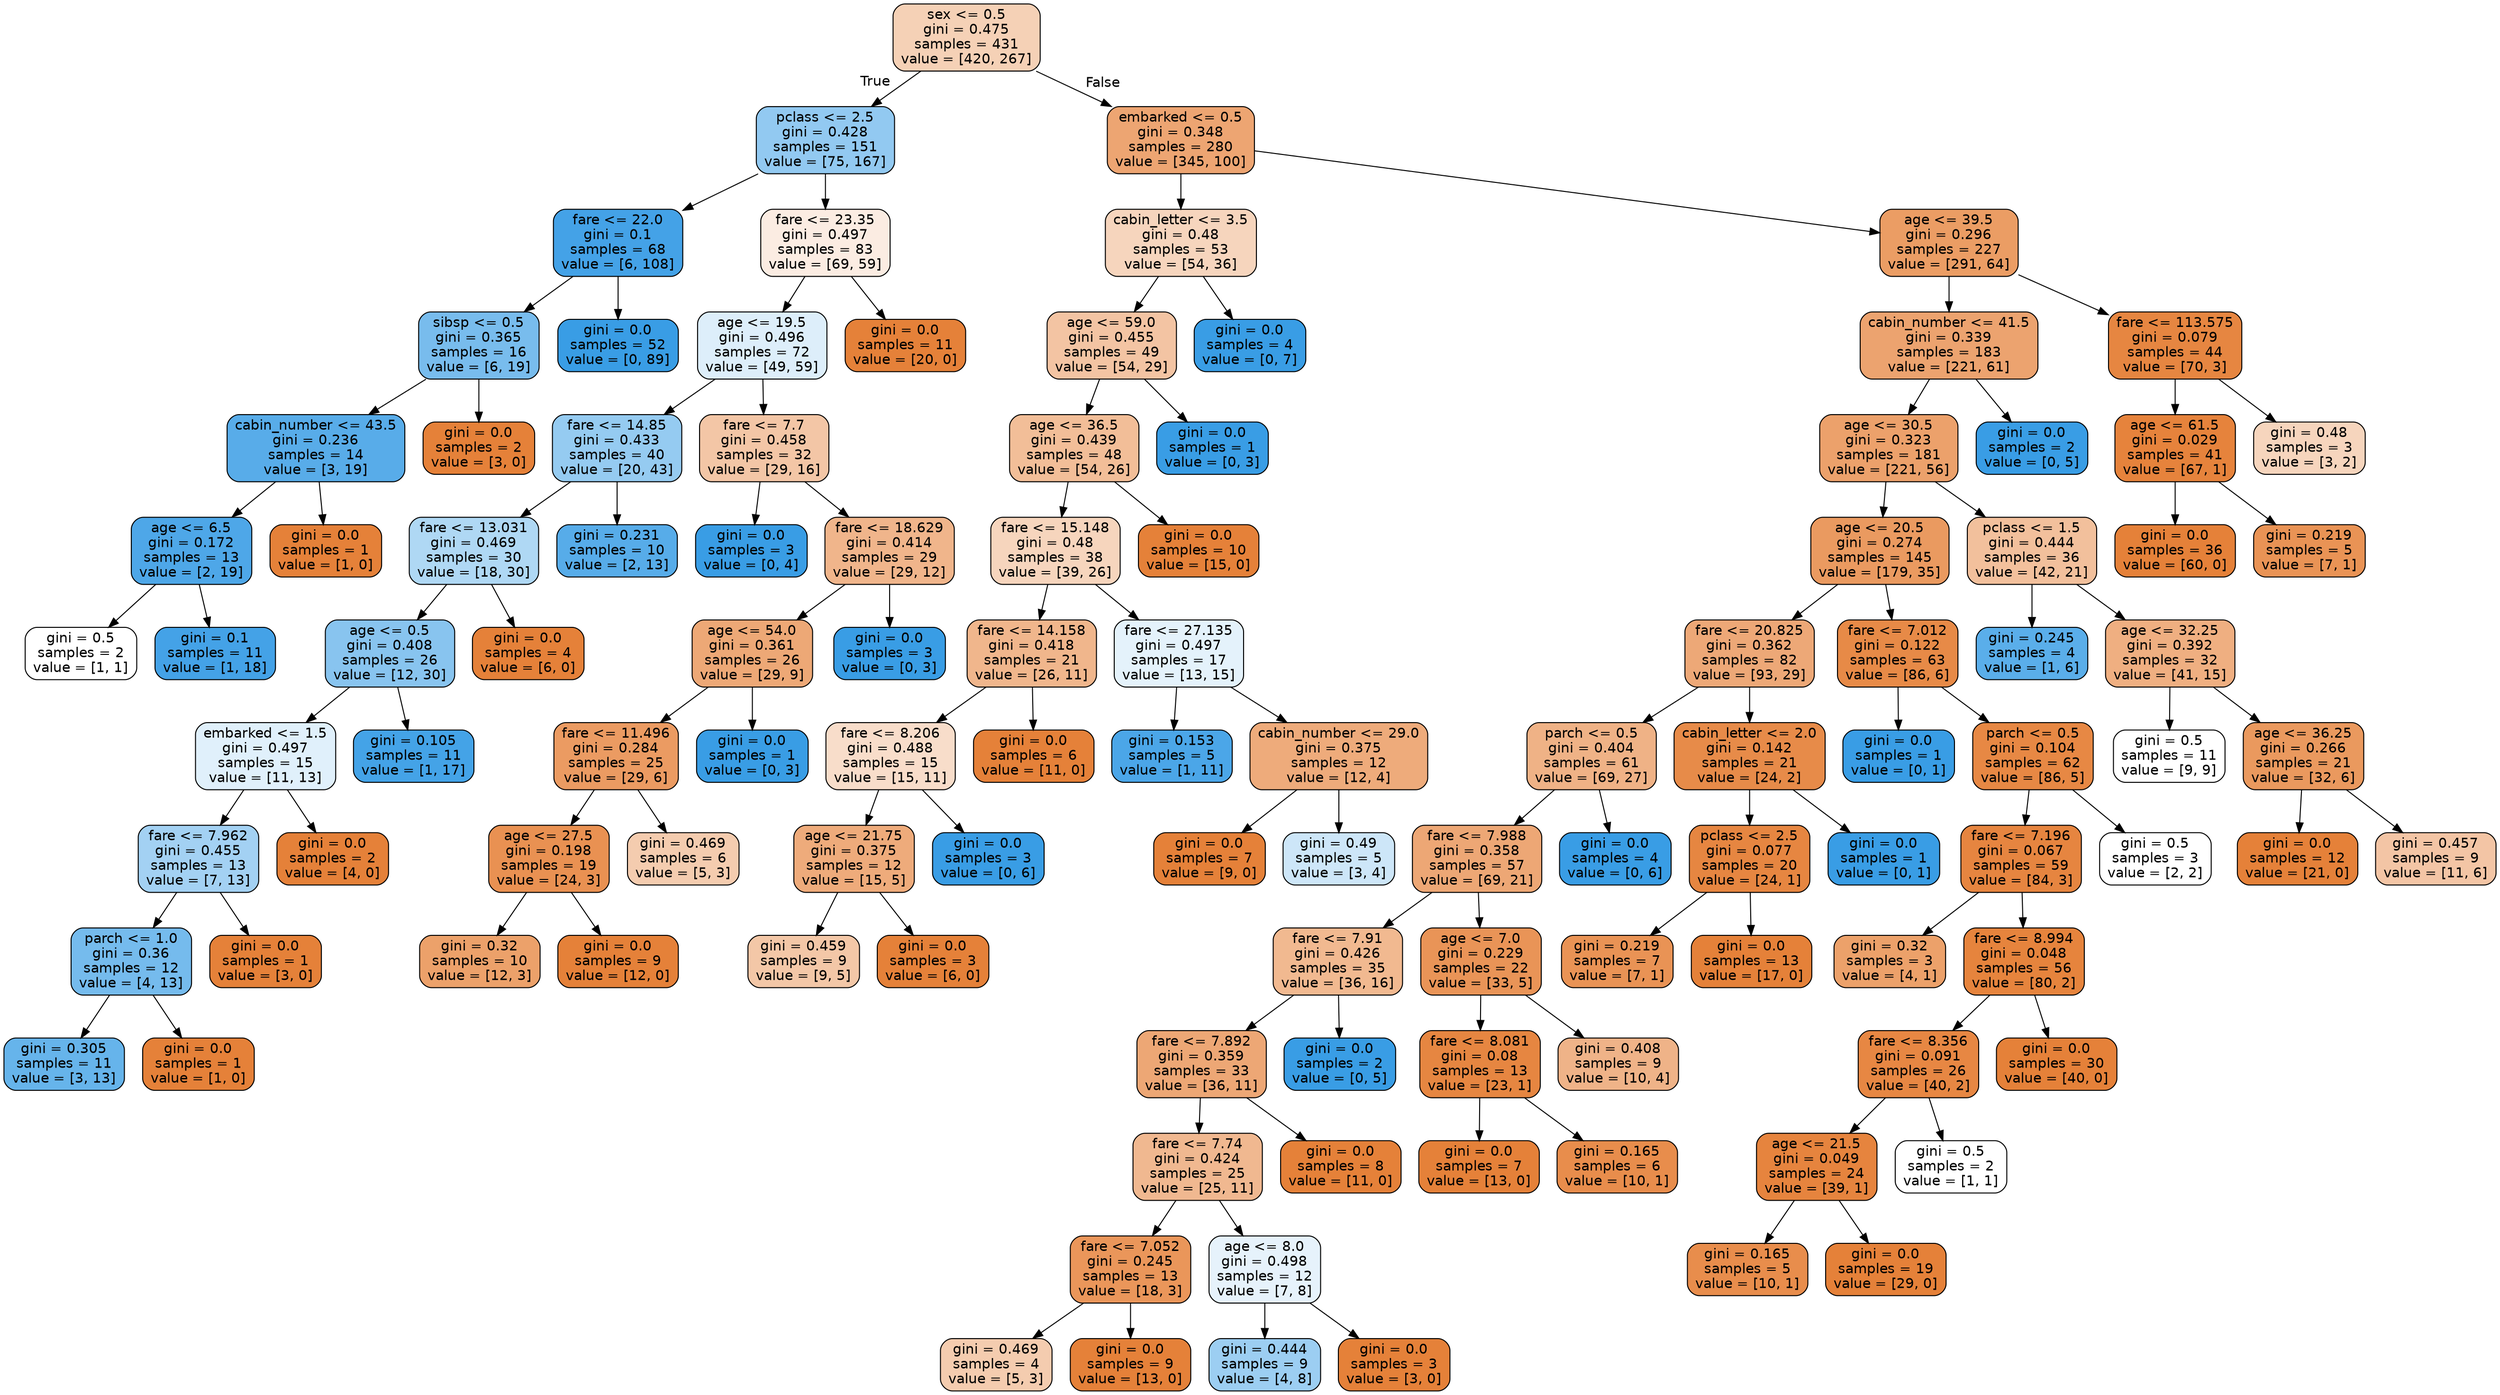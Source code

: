 digraph Tree {
node [shape=box, style="filled, rounded", color="black", fontname=helvetica] ;
edge [fontname=helvetica] ;
0 [label="sex <= 0.5\ngini = 0.475\nsamples = 431\nvalue = [420, 267]", fillcolor="#e581395d"] ;
1 [label="pclass <= 2.5\ngini = 0.428\nsamples = 151\nvalue = [75, 167]", fillcolor="#399de58c"] ;
0 -> 1 [labeldistance=2.5, labelangle=45, headlabel="True"] ;
2 [label="fare <= 22.0\ngini = 0.1\nsamples = 68\nvalue = [6, 108]", fillcolor="#399de5f1"] ;
1 -> 2 ;
3 [label="sibsp <= 0.5\ngini = 0.365\nsamples = 16\nvalue = [6, 19]", fillcolor="#399de5ae"] ;
2 -> 3 ;
4 [label="cabin_number <= 43.5\ngini = 0.236\nsamples = 14\nvalue = [3, 19]", fillcolor="#399de5d7"] ;
3 -> 4 ;
5 [label="age <= 6.5\ngini = 0.172\nsamples = 13\nvalue = [2, 19]", fillcolor="#399de5e4"] ;
4 -> 5 ;
6 [label="gini = 0.5\nsamples = 2\nvalue = [1, 1]", fillcolor="#e5813900"] ;
5 -> 6 ;
7 [label="gini = 0.1\nsamples = 11\nvalue = [1, 18]", fillcolor="#399de5f1"] ;
5 -> 7 ;
8 [label="gini = 0.0\nsamples = 1\nvalue = [1, 0]", fillcolor="#e58139ff"] ;
4 -> 8 ;
9 [label="gini = 0.0\nsamples = 2\nvalue = [3, 0]", fillcolor="#e58139ff"] ;
3 -> 9 ;
10 [label="gini = 0.0\nsamples = 52\nvalue = [0, 89]", fillcolor="#399de5ff"] ;
2 -> 10 ;
11 [label="fare <= 23.35\ngini = 0.497\nsamples = 83\nvalue = [69, 59]", fillcolor="#e5813925"] ;
1 -> 11 ;
12 [label="age <= 19.5\ngini = 0.496\nsamples = 72\nvalue = [49, 59]", fillcolor="#399de52b"] ;
11 -> 12 ;
13 [label="fare <= 14.85\ngini = 0.433\nsamples = 40\nvalue = [20, 43]", fillcolor="#399de588"] ;
12 -> 13 ;
14 [label="fare <= 13.031\ngini = 0.469\nsamples = 30\nvalue = [18, 30]", fillcolor="#399de566"] ;
13 -> 14 ;
15 [label="age <= 0.5\ngini = 0.408\nsamples = 26\nvalue = [12, 30]", fillcolor="#399de599"] ;
14 -> 15 ;
16 [label="embarked <= 1.5\ngini = 0.497\nsamples = 15\nvalue = [11, 13]", fillcolor="#399de527"] ;
15 -> 16 ;
17 [label="fare <= 7.962\ngini = 0.455\nsamples = 13\nvalue = [7, 13]", fillcolor="#399de576"] ;
16 -> 17 ;
18 [label="parch <= 1.0\ngini = 0.36\nsamples = 12\nvalue = [4, 13]", fillcolor="#399de5b1"] ;
17 -> 18 ;
19 [label="gini = 0.305\nsamples = 11\nvalue = [3, 13]", fillcolor="#399de5c4"] ;
18 -> 19 ;
20 [label="gini = 0.0\nsamples = 1\nvalue = [1, 0]", fillcolor="#e58139ff"] ;
18 -> 20 ;
21 [label="gini = 0.0\nsamples = 1\nvalue = [3, 0]", fillcolor="#e58139ff"] ;
17 -> 21 ;
22 [label="gini = 0.0\nsamples = 2\nvalue = [4, 0]", fillcolor="#e58139ff"] ;
16 -> 22 ;
23 [label="gini = 0.105\nsamples = 11\nvalue = [1, 17]", fillcolor="#399de5f0"] ;
15 -> 23 ;
24 [label="gini = 0.0\nsamples = 4\nvalue = [6, 0]", fillcolor="#e58139ff"] ;
14 -> 24 ;
25 [label="gini = 0.231\nsamples = 10\nvalue = [2, 13]", fillcolor="#399de5d8"] ;
13 -> 25 ;
26 [label="fare <= 7.7\ngini = 0.458\nsamples = 32\nvalue = [29, 16]", fillcolor="#e5813972"] ;
12 -> 26 ;
27 [label="gini = 0.0\nsamples = 3\nvalue = [0, 4]", fillcolor="#399de5ff"] ;
26 -> 27 ;
28 [label="fare <= 18.629\ngini = 0.414\nsamples = 29\nvalue = [29, 12]", fillcolor="#e5813995"] ;
26 -> 28 ;
29 [label="age <= 54.0\ngini = 0.361\nsamples = 26\nvalue = [29, 9]", fillcolor="#e58139b0"] ;
28 -> 29 ;
30 [label="fare <= 11.496\ngini = 0.284\nsamples = 25\nvalue = [29, 6]", fillcolor="#e58139ca"] ;
29 -> 30 ;
31 [label="age <= 27.5\ngini = 0.198\nsamples = 19\nvalue = [24, 3]", fillcolor="#e58139df"] ;
30 -> 31 ;
32 [label="gini = 0.32\nsamples = 10\nvalue = [12, 3]", fillcolor="#e58139bf"] ;
31 -> 32 ;
33 [label="gini = 0.0\nsamples = 9\nvalue = [12, 0]", fillcolor="#e58139ff"] ;
31 -> 33 ;
34 [label="gini = 0.469\nsamples = 6\nvalue = [5, 3]", fillcolor="#e5813966"] ;
30 -> 34 ;
35 [label="gini = 0.0\nsamples = 1\nvalue = [0, 3]", fillcolor="#399de5ff"] ;
29 -> 35 ;
36 [label="gini = 0.0\nsamples = 3\nvalue = [0, 3]", fillcolor="#399de5ff"] ;
28 -> 36 ;
37 [label="gini = 0.0\nsamples = 11\nvalue = [20, 0]", fillcolor="#e58139ff"] ;
11 -> 37 ;
38 [label="embarked <= 0.5\ngini = 0.348\nsamples = 280\nvalue = [345, 100]", fillcolor="#e58139b5"] ;
0 -> 38 [labeldistance=2.5, labelangle=-45, headlabel="False"] ;
39 [label="cabin_letter <= 3.5\ngini = 0.48\nsamples = 53\nvalue = [54, 36]", fillcolor="#e5813955"] ;
38 -> 39 ;
40 [label="age <= 59.0\ngini = 0.455\nsamples = 49\nvalue = [54, 29]", fillcolor="#e5813976"] ;
39 -> 40 ;
41 [label="age <= 36.5\ngini = 0.439\nsamples = 48\nvalue = [54, 26]", fillcolor="#e5813984"] ;
40 -> 41 ;
42 [label="fare <= 15.148\ngini = 0.48\nsamples = 38\nvalue = [39, 26]", fillcolor="#e5813955"] ;
41 -> 42 ;
43 [label="fare <= 14.158\ngini = 0.418\nsamples = 21\nvalue = [26, 11]", fillcolor="#e5813993"] ;
42 -> 43 ;
44 [label="fare <= 8.206\ngini = 0.488\nsamples = 15\nvalue = [15, 11]", fillcolor="#e5813944"] ;
43 -> 44 ;
45 [label="age <= 21.75\ngini = 0.375\nsamples = 12\nvalue = [15, 5]", fillcolor="#e58139aa"] ;
44 -> 45 ;
46 [label="gini = 0.459\nsamples = 9\nvalue = [9, 5]", fillcolor="#e5813971"] ;
45 -> 46 ;
47 [label="gini = 0.0\nsamples = 3\nvalue = [6, 0]", fillcolor="#e58139ff"] ;
45 -> 47 ;
48 [label="gini = 0.0\nsamples = 3\nvalue = [0, 6]", fillcolor="#399de5ff"] ;
44 -> 48 ;
49 [label="gini = 0.0\nsamples = 6\nvalue = [11, 0]", fillcolor="#e58139ff"] ;
43 -> 49 ;
50 [label="fare <= 27.135\ngini = 0.497\nsamples = 17\nvalue = [13, 15]", fillcolor="#399de522"] ;
42 -> 50 ;
51 [label="gini = 0.153\nsamples = 5\nvalue = [1, 11]", fillcolor="#399de5e8"] ;
50 -> 51 ;
52 [label="cabin_number <= 29.0\ngini = 0.375\nsamples = 12\nvalue = [12, 4]", fillcolor="#e58139aa"] ;
50 -> 52 ;
53 [label="gini = 0.0\nsamples = 7\nvalue = [9, 0]", fillcolor="#e58139ff"] ;
52 -> 53 ;
54 [label="gini = 0.49\nsamples = 5\nvalue = [3, 4]", fillcolor="#399de540"] ;
52 -> 54 ;
55 [label="gini = 0.0\nsamples = 10\nvalue = [15, 0]", fillcolor="#e58139ff"] ;
41 -> 55 ;
56 [label="gini = 0.0\nsamples = 1\nvalue = [0, 3]", fillcolor="#399de5ff"] ;
40 -> 56 ;
57 [label="gini = 0.0\nsamples = 4\nvalue = [0, 7]", fillcolor="#399de5ff"] ;
39 -> 57 ;
58 [label="age <= 39.5\ngini = 0.296\nsamples = 227\nvalue = [291, 64]", fillcolor="#e58139c7"] ;
38 -> 58 ;
59 [label="cabin_number <= 41.5\ngini = 0.339\nsamples = 183\nvalue = [221, 61]", fillcolor="#e58139b9"] ;
58 -> 59 ;
60 [label="age <= 30.5\ngini = 0.323\nsamples = 181\nvalue = [221, 56]", fillcolor="#e58139be"] ;
59 -> 60 ;
61 [label="age <= 20.5\ngini = 0.274\nsamples = 145\nvalue = [179, 35]", fillcolor="#e58139cd"] ;
60 -> 61 ;
62 [label="fare <= 20.825\ngini = 0.362\nsamples = 82\nvalue = [93, 29]", fillcolor="#e58139af"] ;
61 -> 62 ;
63 [label="parch <= 0.5\ngini = 0.404\nsamples = 61\nvalue = [69, 27]", fillcolor="#e581399b"] ;
62 -> 63 ;
64 [label="fare <= 7.988\ngini = 0.358\nsamples = 57\nvalue = [69, 21]", fillcolor="#e58139b1"] ;
63 -> 64 ;
65 [label="fare <= 7.91\ngini = 0.426\nsamples = 35\nvalue = [36, 16]", fillcolor="#e581398e"] ;
64 -> 65 ;
66 [label="fare <= 7.892\ngini = 0.359\nsamples = 33\nvalue = [36, 11]", fillcolor="#e58139b1"] ;
65 -> 66 ;
67 [label="fare <= 7.74\ngini = 0.424\nsamples = 25\nvalue = [25, 11]", fillcolor="#e581398f"] ;
66 -> 67 ;
68 [label="fare <= 7.052\ngini = 0.245\nsamples = 13\nvalue = [18, 3]", fillcolor="#e58139d4"] ;
67 -> 68 ;
69 [label="gini = 0.469\nsamples = 4\nvalue = [5, 3]", fillcolor="#e5813966"] ;
68 -> 69 ;
70 [label="gini = 0.0\nsamples = 9\nvalue = [13, 0]", fillcolor="#e58139ff"] ;
68 -> 70 ;
71 [label="age <= 8.0\ngini = 0.498\nsamples = 12\nvalue = [7, 8]", fillcolor="#399de520"] ;
67 -> 71 ;
72 [label="gini = 0.444\nsamples = 9\nvalue = [4, 8]", fillcolor="#399de57f"] ;
71 -> 72 ;
73 [label="gini = 0.0\nsamples = 3\nvalue = [3, 0]", fillcolor="#e58139ff"] ;
71 -> 73 ;
74 [label="gini = 0.0\nsamples = 8\nvalue = [11, 0]", fillcolor="#e58139ff"] ;
66 -> 74 ;
75 [label="gini = 0.0\nsamples = 2\nvalue = [0, 5]", fillcolor="#399de5ff"] ;
65 -> 75 ;
76 [label="age <= 7.0\ngini = 0.229\nsamples = 22\nvalue = [33, 5]", fillcolor="#e58139d8"] ;
64 -> 76 ;
77 [label="fare <= 8.081\ngini = 0.08\nsamples = 13\nvalue = [23, 1]", fillcolor="#e58139f4"] ;
76 -> 77 ;
78 [label="gini = 0.0\nsamples = 7\nvalue = [13, 0]", fillcolor="#e58139ff"] ;
77 -> 78 ;
79 [label="gini = 0.165\nsamples = 6\nvalue = [10, 1]", fillcolor="#e58139e6"] ;
77 -> 79 ;
80 [label="gini = 0.408\nsamples = 9\nvalue = [10, 4]", fillcolor="#e5813999"] ;
76 -> 80 ;
81 [label="gini = 0.0\nsamples = 4\nvalue = [0, 6]", fillcolor="#399de5ff"] ;
63 -> 81 ;
82 [label="cabin_letter <= 2.0\ngini = 0.142\nsamples = 21\nvalue = [24, 2]", fillcolor="#e58139ea"] ;
62 -> 82 ;
83 [label="pclass <= 2.5\ngini = 0.077\nsamples = 20\nvalue = [24, 1]", fillcolor="#e58139f4"] ;
82 -> 83 ;
84 [label="gini = 0.219\nsamples = 7\nvalue = [7, 1]", fillcolor="#e58139db"] ;
83 -> 84 ;
85 [label="gini = 0.0\nsamples = 13\nvalue = [17, 0]", fillcolor="#e58139ff"] ;
83 -> 85 ;
86 [label="gini = 0.0\nsamples = 1\nvalue = [0, 1]", fillcolor="#399de5ff"] ;
82 -> 86 ;
87 [label="fare <= 7.012\ngini = 0.122\nsamples = 63\nvalue = [86, 6]", fillcolor="#e58139ed"] ;
61 -> 87 ;
88 [label="gini = 0.0\nsamples = 1\nvalue = [0, 1]", fillcolor="#399de5ff"] ;
87 -> 88 ;
89 [label="parch <= 0.5\ngini = 0.104\nsamples = 62\nvalue = [86, 5]", fillcolor="#e58139f0"] ;
87 -> 89 ;
90 [label="fare <= 7.196\ngini = 0.067\nsamples = 59\nvalue = [84, 3]", fillcolor="#e58139f6"] ;
89 -> 90 ;
91 [label="gini = 0.32\nsamples = 3\nvalue = [4, 1]", fillcolor="#e58139bf"] ;
90 -> 91 ;
92 [label="fare <= 8.994\ngini = 0.048\nsamples = 56\nvalue = [80, 2]", fillcolor="#e58139f9"] ;
90 -> 92 ;
93 [label="fare <= 8.356\ngini = 0.091\nsamples = 26\nvalue = [40, 2]", fillcolor="#e58139f2"] ;
92 -> 93 ;
94 [label="age <= 21.5\ngini = 0.049\nsamples = 24\nvalue = [39, 1]", fillcolor="#e58139f8"] ;
93 -> 94 ;
95 [label="gini = 0.165\nsamples = 5\nvalue = [10, 1]", fillcolor="#e58139e6"] ;
94 -> 95 ;
96 [label="gini = 0.0\nsamples = 19\nvalue = [29, 0]", fillcolor="#e58139ff"] ;
94 -> 96 ;
97 [label="gini = 0.5\nsamples = 2\nvalue = [1, 1]", fillcolor="#e5813900"] ;
93 -> 97 ;
98 [label="gini = 0.0\nsamples = 30\nvalue = [40, 0]", fillcolor="#e58139ff"] ;
92 -> 98 ;
99 [label="gini = 0.5\nsamples = 3\nvalue = [2, 2]", fillcolor="#e5813900"] ;
89 -> 99 ;
100 [label="pclass <= 1.5\ngini = 0.444\nsamples = 36\nvalue = [42, 21]", fillcolor="#e581397f"] ;
60 -> 100 ;
101 [label="gini = 0.245\nsamples = 4\nvalue = [1, 6]", fillcolor="#399de5d4"] ;
100 -> 101 ;
102 [label="age <= 32.25\ngini = 0.392\nsamples = 32\nvalue = [41, 15]", fillcolor="#e58139a2"] ;
100 -> 102 ;
103 [label="gini = 0.5\nsamples = 11\nvalue = [9, 9]", fillcolor="#e5813900"] ;
102 -> 103 ;
104 [label="age <= 36.25\ngini = 0.266\nsamples = 21\nvalue = [32, 6]", fillcolor="#e58139cf"] ;
102 -> 104 ;
105 [label="gini = 0.0\nsamples = 12\nvalue = [21, 0]", fillcolor="#e58139ff"] ;
104 -> 105 ;
106 [label="gini = 0.457\nsamples = 9\nvalue = [11, 6]", fillcolor="#e5813974"] ;
104 -> 106 ;
107 [label="gini = 0.0\nsamples = 2\nvalue = [0, 5]", fillcolor="#399de5ff"] ;
59 -> 107 ;
108 [label="fare <= 113.575\ngini = 0.079\nsamples = 44\nvalue = [70, 3]", fillcolor="#e58139f4"] ;
58 -> 108 ;
109 [label="age <= 61.5\ngini = 0.029\nsamples = 41\nvalue = [67, 1]", fillcolor="#e58139fb"] ;
108 -> 109 ;
110 [label="gini = 0.0\nsamples = 36\nvalue = [60, 0]", fillcolor="#e58139ff"] ;
109 -> 110 ;
111 [label="gini = 0.219\nsamples = 5\nvalue = [7, 1]", fillcolor="#e58139db"] ;
109 -> 111 ;
112 [label="gini = 0.48\nsamples = 3\nvalue = [3, 2]", fillcolor="#e5813955"] ;
108 -> 112 ;
}